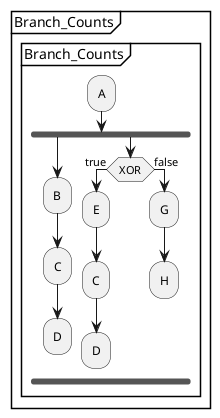 @startuml
    partition "Branch_Counts" {
        group "Branch_Counts"
            :A;
            fork
                :B;
                :C;
                :D;
                kill
            fork again
                if (XOR) then (true)
                    :E;
                    :C;
                    :D;
                    kill
                else (false)
                    :G;
                    :H;
                    kill
                endif
            end fork
        end group
    }
@enduml